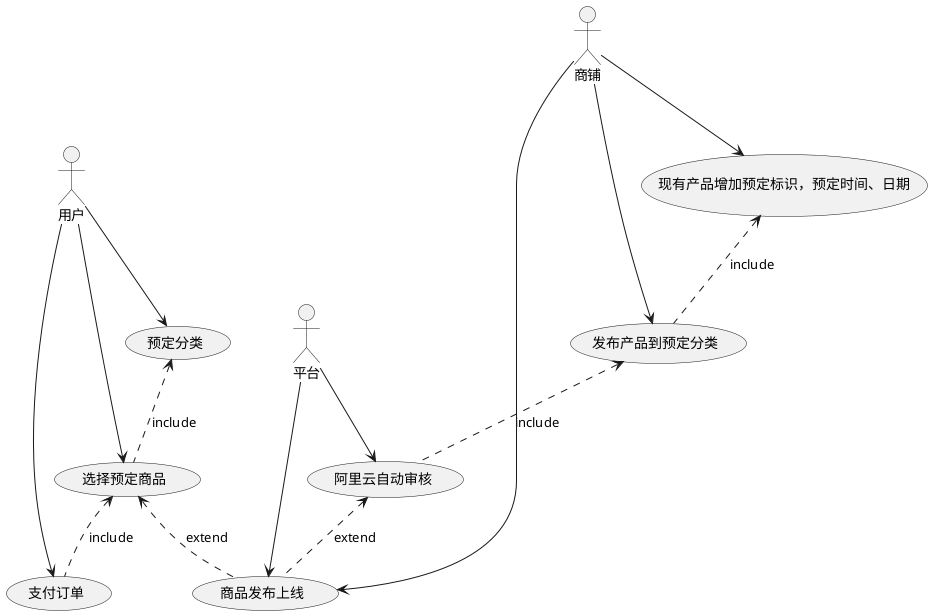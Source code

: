 @startuml
:用户: as user
:平台: as platform
:商铺: as shop

user --> (预定分类)
(预定分类)<..(选择预定商品):include
user --> (选择预定商品)
user --> (支付订单)
(选择预定商品)<..(支付订单):include

shop --> (现有产品增加预定标识，预定时间、日期)
shop --> (发布产品到预定分类)
(现有产品增加预定标识，预定时间、日期)<..(发布产品到预定分类):include

platform --> (阿里云自动审核)
(发布产品到预定分类)<..(阿里云自动审核):include
(选择预定商品)<..(商品发布上线):extend

platform ---> (商品发布上线)
shop ---> (商品发布上线)
(阿里云自动审核)<..(商品发布上线):extend
@enduml